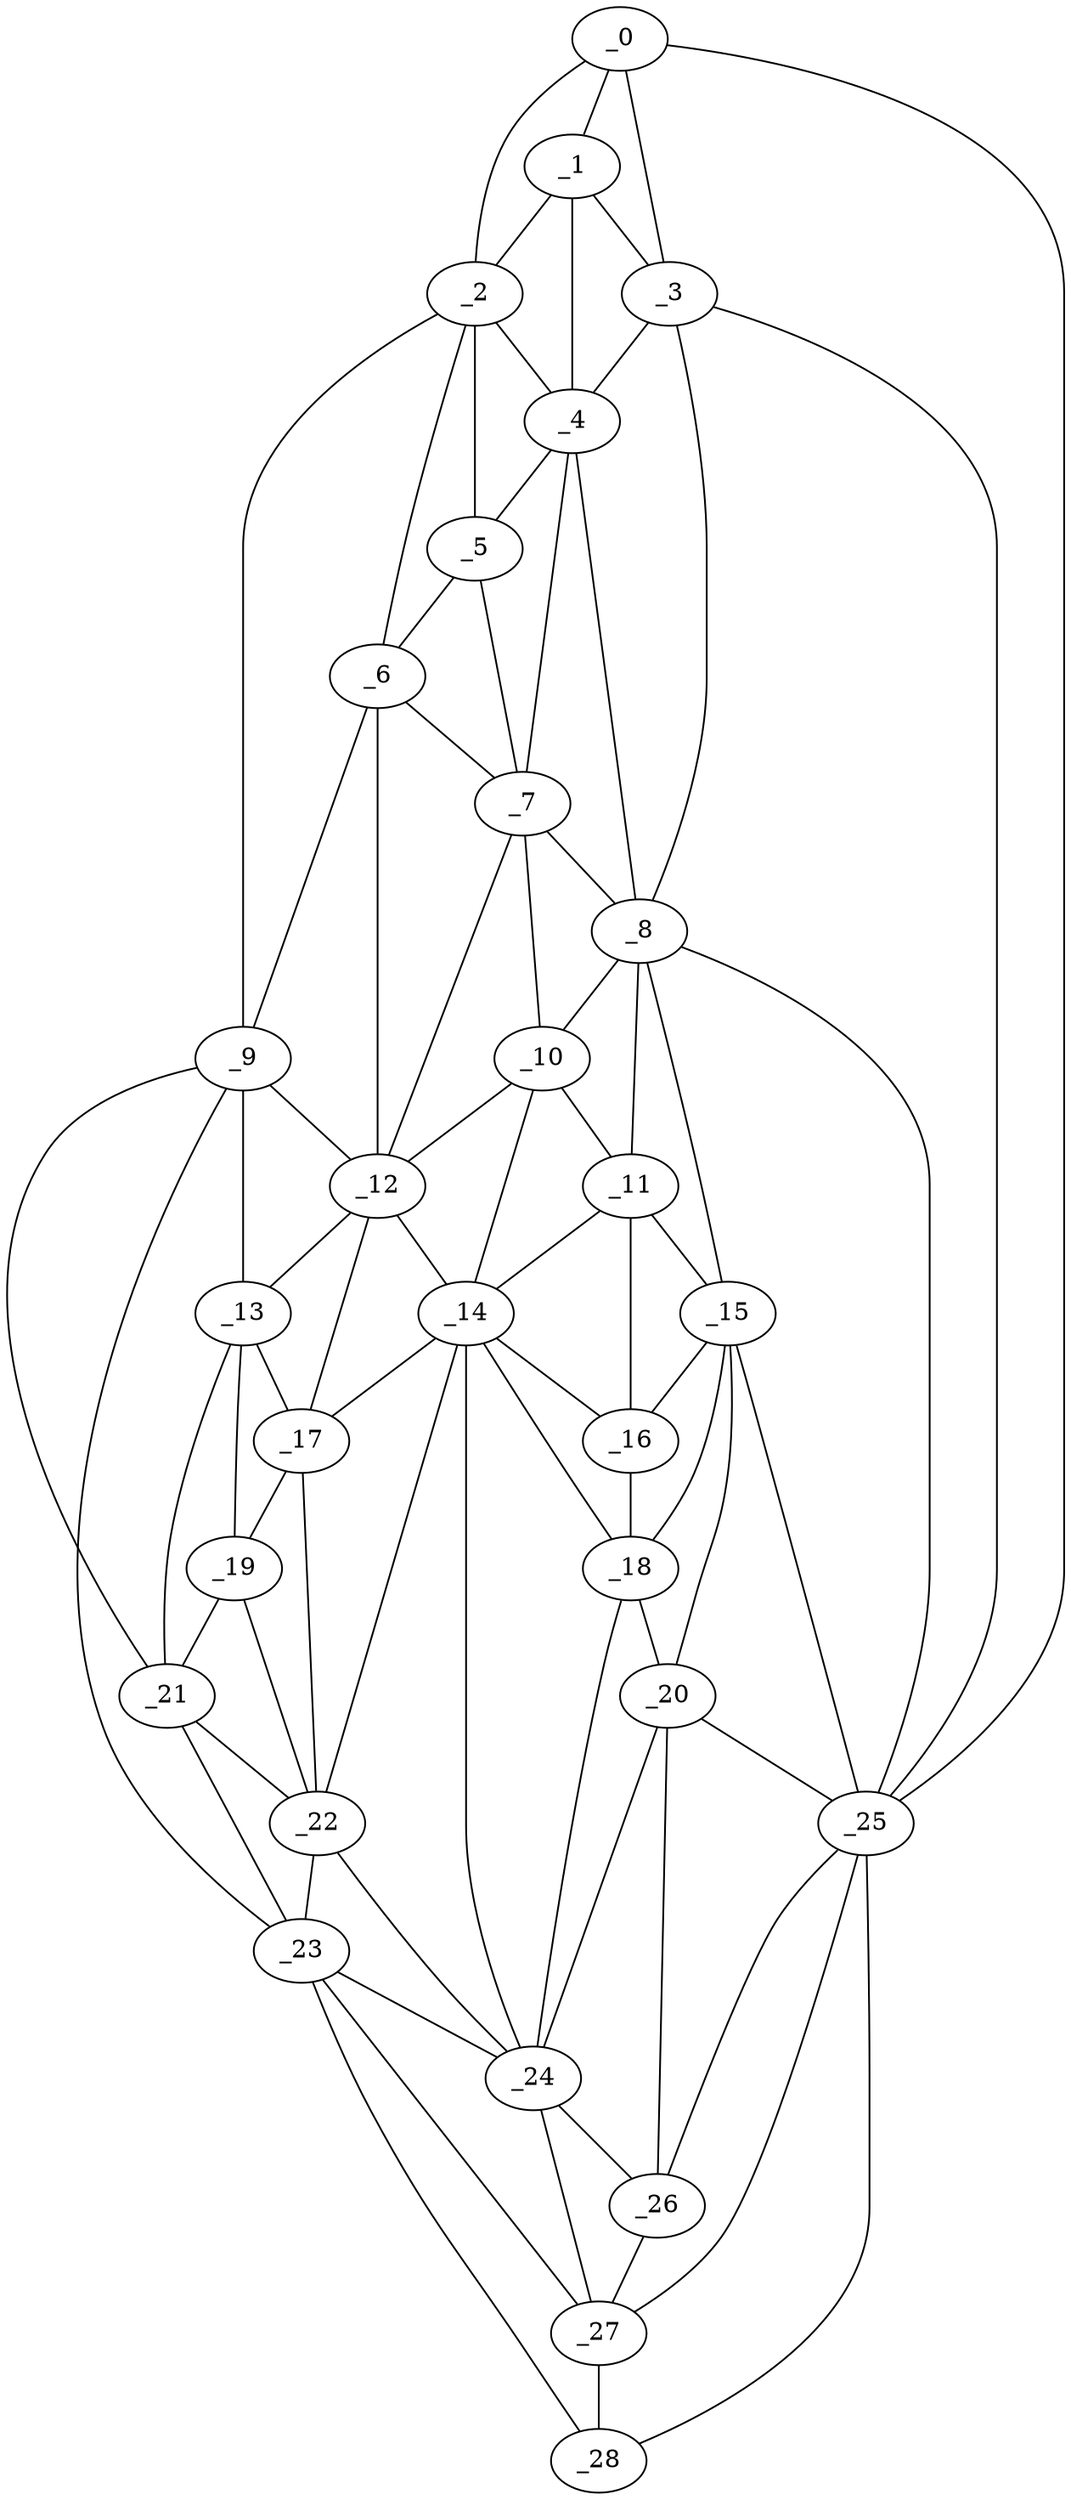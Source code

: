 graph "obj46__150.gxl" {
	_0	 [x=5,
		y=48];
	_1	 [x=9,
		y=55];
	_0 -- _1	 [valence=2];
	_2	 [x=19,
		y=79];
	_0 -- _2	 [valence=1];
	_3	 [x=24,
		y=46];
	_0 -- _3	 [valence=1];
	_25	 [x=85,
		y=36];
	_0 -- _25	 [valence=1];
	_1 -- _2	 [valence=2];
	_1 -- _3	 [valence=2];
	_4	 [x=28,
		y=68];
	_1 -- _4	 [valence=2];
	_2 -- _4	 [valence=1];
	_5	 [x=28,
		y=76];
	_2 -- _5	 [valence=2];
	_6	 [x=34,
		y=79];
	_2 -- _6	 [valence=2];
	_9	 [x=39,
		y=94];
	_2 -- _9	 [valence=1];
	_3 -- _4	 [valence=2];
	_8	 [x=39,
		y=46];
	_3 -- _8	 [valence=2];
	_3 -- _25	 [valence=2];
	_4 -- _5	 [valence=2];
	_7	 [x=37,
		y=70];
	_4 -- _7	 [valence=1];
	_4 -- _8	 [valence=2];
	_5 -- _6	 [valence=2];
	_5 -- _7	 [valence=2];
	_6 -- _7	 [valence=2];
	_6 -- _9	 [valence=1];
	_12	 [x=51,
		y=75];
	_6 -- _12	 [valence=2];
	_7 -- _8	 [valence=2];
	_10	 [x=47,
		y=62];
	_7 -- _10	 [valence=2];
	_7 -- _12	 [valence=1];
	_8 -- _10	 [valence=2];
	_11	 [x=50,
		y=54];
	_8 -- _11	 [valence=2];
	_15	 [x=60,
		y=45];
	_8 -- _15	 [valence=2];
	_8 -- _25	 [valence=1];
	_9 -- _12	 [valence=2];
	_13	 [x=56,
		y=82];
	_9 -- _13	 [valence=2];
	_21	 [x=74,
		y=83];
	_9 -- _21	 [valence=2];
	_23	 [x=82,
		y=85];
	_9 -- _23	 [valence=1];
	_10 -- _11	 [valence=1];
	_10 -- _12	 [valence=2];
	_14	 [x=59,
		y=62];
	_10 -- _14	 [valence=2];
	_11 -- _14	 [valence=2];
	_11 -- _15	 [valence=2];
	_16	 [x=60,
		y=50];
	_11 -- _16	 [valence=2];
	_12 -- _13	 [valence=2];
	_12 -- _14	 [valence=2];
	_17	 [x=63,
		y=73];
	_12 -- _17	 [valence=2];
	_13 -- _17	 [valence=1];
	_19	 [x=67,
		y=79];
	_13 -- _19	 [valence=2];
	_13 -- _21	 [valence=2];
	_14 -- _16	 [valence=1];
	_14 -- _17	 [valence=1];
	_18	 [x=65,
		y=47];
	_14 -- _18	 [valence=2];
	_22	 [x=76,
		y=74];
	_14 -- _22	 [valence=2];
	_24	 [x=84,
		y=63];
	_14 -- _24	 [valence=2];
	_15 -- _16	 [valence=1];
	_15 -- _18	 [valence=2];
	_20	 [x=72,
		y=45];
	_15 -- _20	 [valence=1];
	_15 -- _25	 [valence=2];
	_16 -- _18	 [valence=2];
	_17 -- _19	 [valence=1];
	_17 -- _22	 [valence=2];
	_18 -- _20	 [valence=2];
	_18 -- _24	 [valence=1];
	_19 -- _21	 [valence=1];
	_19 -- _22	 [valence=2];
	_20 -- _24	 [valence=2];
	_20 -- _25	 [valence=1];
	_26	 [x=93,
		y=44];
	_20 -- _26	 [valence=1];
	_21 -- _22	 [valence=2];
	_21 -- _23	 [valence=2];
	_22 -- _23	 [valence=2];
	_22 -- _24	 [valence=2];
	_23 -- _24	 [valence=1];
	_27	 [x=114,
		y=50];
	_23 -- _27	 [valence=2];
	_28	 [x=126,
		y=52];
	_23 -- _28	 [valence=1];
	_24 -- _26	 [valence=1];
	_24 -- _27	 [valence=2];
	_25 -- _26	 [valence=2];
	_25 -- _27	 [valence=1];
	_25 -- _28	 [valence=1];
	_26 -- _27	 [valence=2];
	_27 -- _28	 [valence=2];
}

